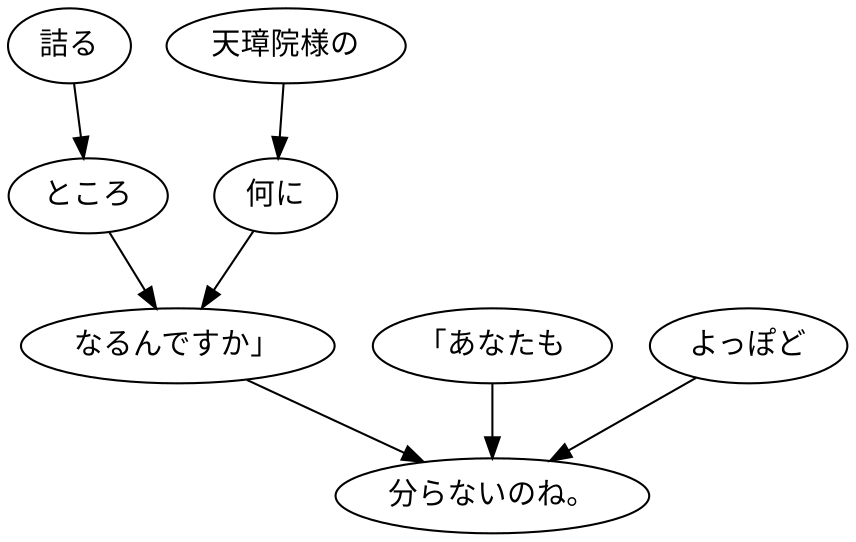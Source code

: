 digraph graph699 {
	node0 [label="詰る"];
	node1 [label="ところ"];
	node2 [label="天璋院様の"];
	node3 [label="何に"];
	node4 [label="なるんですか」"];
	node5 [label="「あなたも"];
	node6 [label="よっぽど"];
	node7 [label="分らないのね。"];
	node0 -> node1;
	node1 -> node4;
	node2 -> node3;
	node3 -> node4;
	node4 -> node7;
	node5 -> node7;
	node6 -> node7;
}
